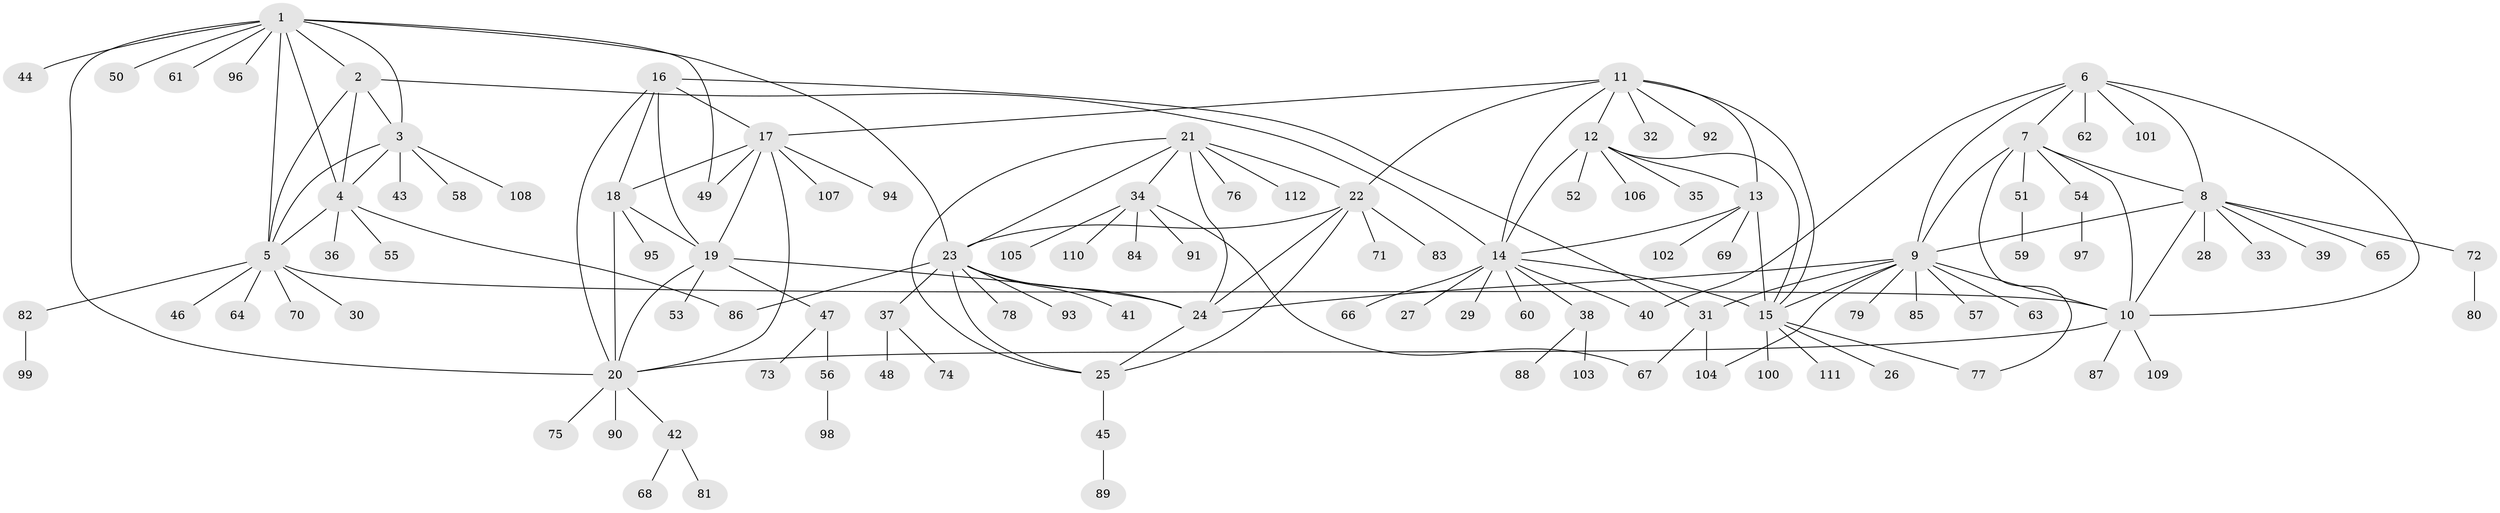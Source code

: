 // Generated by graph-tools (version 1.1) at 2025/11/02/27/25 16:11:29]
// undirected, 112 vertices, 154 edges
graph export_dot {
graph [start="1"]
  node [color=gray90,style=filled];
  1;
  2;
  3;
  4;
  5;
  6;
  7;
  8;
  9;
  10;
  11;
  12;
  13;
  14;
  15;
  16;
  17;
  18;
  19;
  20;
  21;
  22;
  23;
  24;
  25;
  26;
  27;
  28;
  29;
  30;
  31;
  32;
  33;
  34;
  35;
  36;
  37;
  38;
  39;
  40;
  41;
  42;
  43;
  44;
  45;
  46;
  47;
  48;
  49;
  50;
  51;
  52;
  53;
  54;
  55;
  56;
  57;
  58;
  59;
  60;
  61;
  62;
  63;
  64;
  65;
  66;
  67;
  68;
  69;
  70;
  71;
  72;
  73;
  74;
  75;
  76;
  77;
  78;
  79;
  80;
  81;
  82;
  83;
  84;
  85;
  86;
  87;
  88;
  89;
  90;
  91;
  92;
  93;
  94;
  95;
  96;
  97;
  98;
  99;
  100;
  101;
  102;
  103;
  104;
  105;
  106;
  107;
  108;
  109;
  110;
  111;
  112;
  1 -- 2;
  1 -- 3;
  1 -- 4;
  1 -- 5;
  1 -- 20;
  1 -- 23;
  1 -- 44;
  1 -- 49;
  1 -- 50;
  1 -- 61;
  1 -- 96;
  2 -- 3;
  2 -- 4;
  2 -- 5;
  2 -- 14;
  3 -- 4;
  3 -- 5;
  3 -- 43;
  3 -- 58;
  3 -- 108;
  4 -- 5;
  4 -- 36;
  4 -- 55;
  4 -- 86;
  5 -- 10;
  5 -- 30;
  5 -- 46;
  5 -- 64;
  5 -- 70;
  5 -- 82;
  6 -- 7;
  6 -- 8;
  6 -- 9;
  6 -- 10;
  6 -- 40;
  6 -- 62;
  6 -- 101;
  7 -- 8;
  7 -- 9;
  7 -- 10;
  7 -- 51;
  7 -- 54;
  7 -- 77;
  8 -- 9;
  8 -- 10;
  8 -- 28;
  8 -- 33;
  8 -- 39;
  8 -- 65;
  8 -- 72;
  9 -- 10;
  9 -- 15;
  9 -- 24;
  9 -- 31;
  9 -- 57;
  9 -- 63;
  9 -- 79;
  9 -- 85;
  9 -- 104;
  10 -- 20;
  10 -- 87;
  10 -- 109;
  11 -- 12;
  11 -- 13;
  11 -- 14;
  11 -- 15;
  11 -- 17;
  11 -- 22;
  11 -- 32;
  11 -- 92;
  12 -- 13;
  12 -- 14;
  12 -- 15;
  12 -- 35;
  12 -- 52;
  12 -- 106;
  13 -- 14;
  13 -- 15;
  13 -- 69;
  13 -- 102;
  14 -- 15;
  14 -- 27;
  14 -- 29;
  14 -- 38;
  14 -- 40;
  14 -- 60;
  14 -- 66;
  15 -- 26;
  15 -- 77;
  15 -- 100;
  15 -- 111;
  16 -- 17;
  16 -- 18;
  16 -- 19;
  16 -- 20;
  16 -- 31;
  17 -- 18;
  17 -- 19;
  17 -- 20;
  17 -- 49;
  17 -- 94;
  17 -- 107;
  18 -- 19;
  18 -- 20;
  18 -- 95;
  19 -- 20;
  19 -- 24;
  19 -- 47;
  19 -- 53;
  20 -- 42;
  20 -- 75;
  20 -- 90;
  21 -- 22;
  21 -- 23;
  21 -- 24;
  21 -- 25;
  21 -- 34;
  21 -- 76;
  21 -- 112;
  22 -- 23;
  22 -- 24;
  22 -- 25;
  22 -- 71;
  22 -- 83;
  23 -- 24;
  23 -- 25;
  23 -- 37;
  23 -- 41;
  23 -- 78;
  23 -- 86;
  23 -- 93;
  24 -- 25;
  25 -- 45;
  31 -- 67;
  31 -- 104;
  34 -- 67;
  34 -- 84;
  34 -- 91;
  34 -- 105;
  34 -- 110;
  37 -- 48;
  37 -- 74;
  38 -- 88;
  38 -- 103;
  42 -- 68;
  42 -- 81;
  45 -- 89;
  47 -- 56;
  47 -- 73;
  51 -- 59;
  54 -- 97;
  56 -- 98;
  72 -- 80;
  82 -- 99;
}
